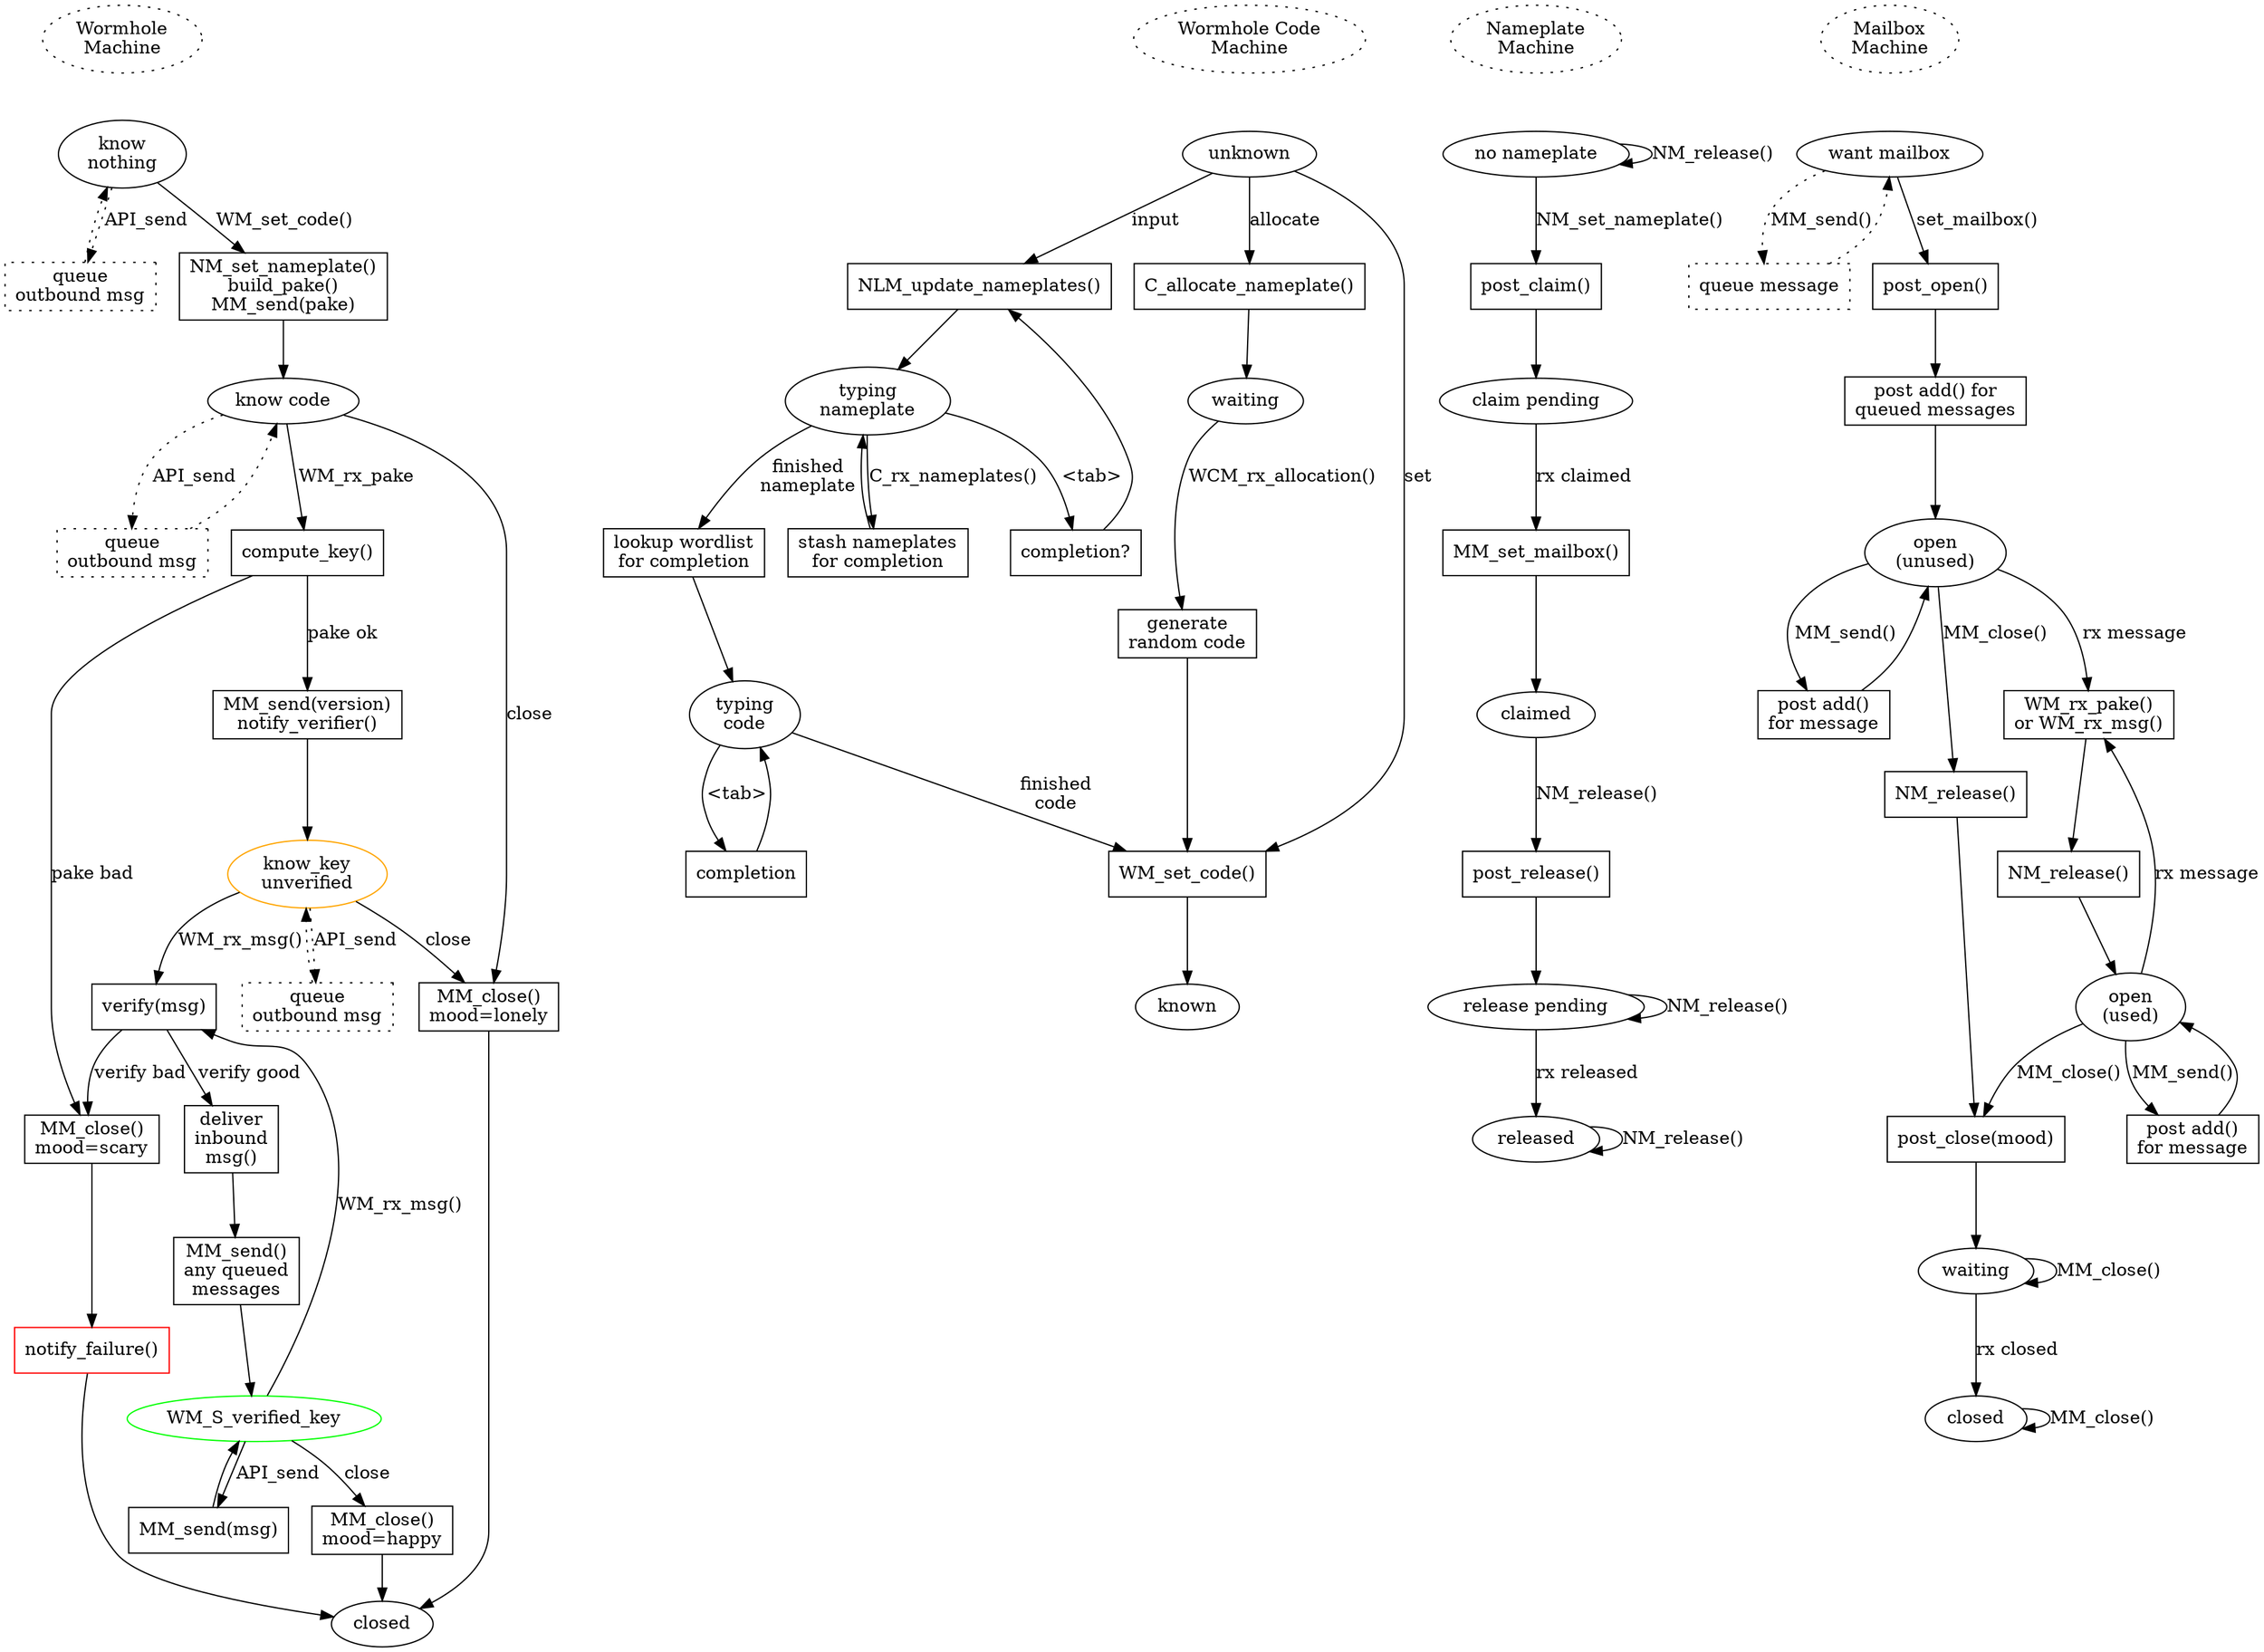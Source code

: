 digraph {
        /* could shave a RTT by committing to the nameplate early, before
        finishing the rest of the code input. While the user is still
        typing/completing the code, we claim the nameplate, open the mailbox,
        and retrieve the peer's PAKE message. Then as soon as the user
        finishes entering the code, we build our own PAKE message, send PAKE,
        compute the key, send VERSION. Starting from the Return, this saves
        two round trips. OTOH it adds consequences to hitting Tab. */

        WM_start [label="Wormhole\nMachine" style="dotted"]
        WM_start -> WM_S_nothing [style="invis"]

        WM_S_nothing [label="know\nnothing"]
        WM_S_nothing -> WM_P_queue1 [label="API_send" style="dotted"]
        WM_P_queue1 [shape="box" style="dotted" label="queue\noutbound msg"]
        WM_P_queue1 -> WM_S_nothing [style="dotted"]
        WM_S_nothing -> WM_P_build_and_post_pake [label="WM_set_code()"]

        WM_P_build_and_post_pake [label="NM_set_nameplate()\nbuild_pake()\nMM_send(pake)" shape="box"]
        WM_P_build_and_post_pake -> WM_S_know_code

        WM_S_know_code [label="know code\n"]
        WM_S_know_code -> WM_P_queue2 [label="API_send" style="dotted"]
        WM_P_queue2 [shape="box" style="dotted" label="queue\noutbound msg"]
        WM_P_queue2 -> WM_S_know_code [style="dotted"]
        WM_S_know_code -> WM_P_compute_key [label="WM_rx_pake"]
        WM_S_know_code -> WM_P_mood_lonely [label="close"]

        WM_P_compute_key [label="compute_key()" shape="box"]
        WM_P_compute_key -> WM_P_post_version [label="pake ok"]
        WM_P_compute_key -> WM_P_mood_scary [label="pake bad"]

        WM_P_mood_scary [shape="box" label="MM_close()\nmood=scary"]
        WM_P_mood_scary -> WM_P_notify_failure

        WM_P_notify_failure [shape="box" label="notify_failure()" color="red"]
        WM_P_notify_failure -> WM_S_closed

        WM_P_post_version [label="MM_send(version)\nnotify_verifier()" shape="box"]
        WM_P_post_version -> WM_S_know_key

        WM_S_know_key [label="know_key\nunverified" color="orange"]
        WM_S_know_key -> WM_P_queue3 [label="API_send" style="dotted"]
        WM_P_queue3 [shape="box" style="dotted" label="queue\noutbound msg"]
        WM_P_queue3 -> WM_S_know_key [style="dotted"]
        WM_S_know_key -> WM_P_verify [label="WM_rx_msg()"] /* version or phase */
        WM_S_know_key -> WM_P_mood_lonely [label="close"] /* more like impatient */

        WM_P_verify [label="verify(msg)" shape="box"]
        WM_P_verify -> WM_P_accept_msg [label="verify good"]
        WM_P_verify -> WM_P_mood_scary [label="verify bad"]

        WM_P_accept_msg [label="deliver\ninbound\nmsg()" shape="box"]
        WM_P_accept_msg -> WM_P_send_queued

        WM_P_send_queued [shape="box" label="MM_send()\nany queued\nmessages"]
        WM_P_send_queued -> WM_S_verified_key

        WM_S_verified_key [color="green"]
        WM_S_verified_key -> WM_P_verify [label="WM_rx_msg()"] /* probably phase */
        WM_S_verified_key -> WM_P_mood_happy [label="close"]
        WM_S_verified_key -> WM_P_send [label="API_send"]

        WM_P_mood_happy [shape="box" label="MM_close()\nmood=happy"]
        WM_P_mood_happy -> WM_S_closed

        WM_P_mood_lonely [shape="box" label="MM_close()\nmood=lonely"]
        WM_P_mood_lonely -> WM_S_closed

        WM_P_send [shape="box" label="MM_send(msg)"]
        WM_P_send -> WM_S_verified_key

        WM_S_closed [label="closed"]


        WCM_start [label="Wormhole Code\nMachine" style="dotted"]
        WCM_start -> WCM_S_unknown [style="invis"]
        WCM_S_unknown [label="unknown"]
        WCM_S_unknown -> WCM_P_set_code [label="set"]
        WCM_P_set_code [shape="box" label="WM_set_code()"]
        WCM_P_set_code -> WCM_S_known
        WCM_S_known [label="known"]

        WCM_S_unknown -> WCM_P_list_nameplates [label="input"]
        WCM_S_typing_nameplate [label="typing\nnameplate"]

        WCM_S_typing_nameplate -> WCM_P_nameplate_completion [label="<tab>"]
        WCM_P_nameplate_completion [shape="box" label="completion?"]
        WCM_P_nameplate_completion -> WCM_P_list_nameplates
        WCM_P_list_nameplates [shape="box" label="NLM_update_nameplates()"]
        WCM_P_list_nameplates -> WCM_S_typing_nameplate

        WCM_S_typing_nameplate -> WCM_P_got_nameplates [label="C_rx_nameplates()"]
        WCM_P_got_nameplates [shape="box" label="stash nameplates\nfor completion"]
        WCM_P_got_nameplates -> WCM_S_typing_nameplate
        WCM_S_typing_nameplate -> WCM_P_finish_nameplate [label="finished\nnameplate"]
        WCM_P_finish_nameplate [shape="box" label="lookup wordlist\nfor completion"]
        WCM_P_finish_nameplate -> WCM_S_typing_code
        WCM_S_typing_code [label="typing\ncode"]
        WCM_S_typing_code -> WCM_P_code_completion [label="<tab>"]
        WCM_P_code_completion [shape="box" label="completion"]
        WCM_P_code_completion -> WCM_S_typing_code

        WCM_S_typing_code -> WCM_P_set_code [label="finished\ncode"]

        WCM_S_unknown -> WCM_P_allocate [label="allocate"]
        WCM_P_allocate [shape="box" label="C_allocate_nameplate()"]
        WCM_P_allocate -> WCM_S_allocate_waiting
        WCM_S_allocate_waiting [label="waiting"]
        WCM_S_allocate_waiting -> WCM_P_allocate_generate [label="WCM_rx_allocation()"]
        WCM_P_allocate_generate [shape="box" label="generate\nrandom code"]
        WCM_P_allocate_generate -> WCM_P_set_code

        /* ConnectionMachine */
        /*WCM_S_known -> CM_start [style="invis"]
        CM_start [label="Connection\nMachine" style="dotted"]
        CM_start -> CM_S_neither [style="invis"]
        CM_S_neither [label="neither"]*/
        
        
        
        NM_start [label="Nameplate\nMachine" style="dotted"]
        NM_start -> NM_S_unclaimed [style="invis"]
        NM_S_unclaimed [label="no nameplate"]
        NM_S_unclaimed -> NM_S_unclaimed [label="NM_release()"]
        NM_P_set_nameplate [shape="box" label="post_claim()"]
        NM_S_unclaimed -> NM_P_set_nameplate [label="NM_set_nameplate()"]
        NM_S_claiming [label="claim pending"]
        NM_P_set_nameplate -> NM_S_claiming
        NM_S_claiming -> NM_P_rx_claimed [label="rx claimed"]
        NM_P_rx_claimed [label="MM_set_mailbox()" shape="box"]
        NM_P_rx_claimed -> NM_S_claimed
        NM_S_claimed [label="claimed"]
        NM_S_claimed -> NM_P_release [label="NM_release()"]
        NM_P_release [shape="box" label="post_release()"]
        NM_P_release -> NM_S_releasing
        NM_S_releasing [label="release pending"]
        NM_S_releasing -> NM_S_releasing [label="NM_release()"]
        NM_S_releasing -> NM_S_released [label="rx released"]
        NM_S_released [label="released"]
        NM_S_released -> NM_S_released [label="NM_release()"]


        MM_start [label="Mailbox\nMachine" style="dotted"]
        MM_start -> MM_S_want_mailbox [style="invis"]
        MM_S_want_mailbox [label="want mailbox"]
        MM_S_want_mailbox -> MM_P_queue1 [label="MM_send()" style="dotted"]
        MM_P_queue1 [shape="box" style="dotted" label="queue message"]
        MM_P_queue1 -> MM_S_want_mailbox [style="dotted"]
        MM_P_open_mailbox [shape="box" label="post_open()"]
        MM_S_want_mailbox -> MM_P_open_mailbox [label="set_mailbox()"]
        MM_P_send_queued [shape="box" label="post add() for\nqueued messages"]
        MM_P_open_mailbox -> MM_P_send_queued
        MM_P_send_queued -> MM_S_open
        MM_S_open [label="open\n(unused)"]
        MM_S_open -> MM_P_send1 [label="MM_send()"]
        MM_P_send1 [shape="box" label="post add()\nfor message"]
        MM_P_send1 -> MM_S_open
        MM_S_open -> MM_P_release1 [label="MM_close()"]
        MM_P_release1 [shape="box" label="NM_release()"]
        MM_P_release1 -> MM_P_close

        MM_S_open -> MM_P_rx [label="rx message"]
        MM_P_rx [shape="box" label="WM_rx_pake()\nor WM_rx_msg()"]
        MM_P_rx -> MM_P_release2
        MM_P_release2 [shape="box" label="NM_release()"]
        MM_P_release2 -> MM_S_used
        MM_S_used [label="open\n(used)"]
        MM_S_used -> MM_P_rx [label="rx message"]
        MM_S_used -> MM_P_send2 [label="MM_send()"]
        MM_P_send2 [shape="box" label="post add()\nfor message"]
        MM_P_send2 -> MM_S_used
        MM_S_used -> MM_P_close [label="MM_close()"]
        MM_P_close [shape="box" label="post_close(mood)"]
        MM_P_close -> MM_S_closing
        MM_S_closing [label="waiting"]
        MM_S_closing -> MM_S_closing [label="MM_close()"]
        MM_S_closing -> MM_S_closed [label="rx closed"]
        MM_S_closed [label="closed"]
        MM_S_closed -> MM_S_closed [label="MM_close()"]

        /* upgrading to new PAKE algorithm, the slower form (the faster form
        puts the pake_abilities record in the nameplate_info message) */
        /*
        P2_start [label="(PAKE\nupgrade)\nstart"]
        P2_start -> P2_P_send_abilities [label="set_code()"]
        P2_P_send_abilities [shape="box" label="send pake_abilities"]
        P2_P_send_abilities -> P2_wondering
        P2_wondering [label="waiting\nwondering"]
        P2_wondering -> P2_P_send_pakev1 [label="rx pake_v1"]
        P2_P_send_pakev1 [shape="box" label="send pake_v1"]
        P2_P_send_pakev1 -> P2_P_process_v1
        P2_P_process_v1 [shape="box" label="process v1"]
        P2_wondering -> P2_P_find_max [label="rx pake_abilities"]
        P2_P_find_max [shape="box" label="find max"]
        P2_P_find_max -> P2_P_send_pakev2
        P2_P_send_pakev2
        P2_P_send_pakev2 [shape="box" label="send pake_v2"]
        P2_P_send_pakev2 -> P2_P_process_v2 [label="rx pake_v2"]
        P2_P_process_v2 [shape="box" label="process v2"]
        */
}
